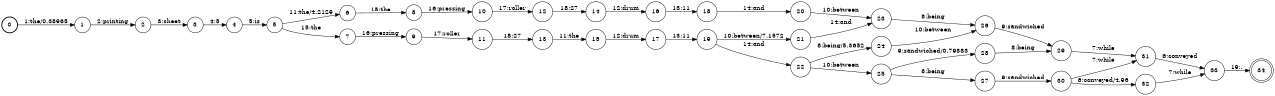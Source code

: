 digraph FST {
rankdir = LR;
size = "8.5,11";
label = "";
center = 1;
orientation = Portrait;
ranksep = "0.4";
nodesep = "0.25";
0 [label = "0", shape = circle, style = bold, fontsize = 14]
	0 -> 1 [label = "1:the/0.38965", fontsize = 14];
1 [label = "1", shape = circle, style = solid, fontsize = 14]
	1 -> 2 [label = "2:printing", fontsize = 14];
2 [label = "2", shape = circle, style = solid, fontsize = 14]
	2 -> 3 [label = "3:sheet", fontsize = 14];
3 [label = "3", shape = circle, style = solid, fontsize = 14]
	3 -> 4 [label = "4:5", fontsize = 14];
4 [label = "4", shape = circle, style = solid, fontsize = 14]
	4 -> 5 [label = "5:is", fontsize = 14];
5 [label = "5", shape = circle, style = solid, fontsize = 14]
	5 -> 6 [label = "11:the/4.2129", fontsize = 14];
	5 -> 7 [label = "15:the", fontsize = 14];
6 [label = "6", shape = circle, style = solid, fontsize = 14]
	6 -> 8 [label = "15:the", fontsize = 14];
7 [label = "7", shape = circle, style = solid, fontsize = 14]
	7 -> 9 [label = "16:pressing", fontsize = 14];
8 [label = "8", shape = circle, style = solid, fontsize = 14]
	8 -> 10 [label = "16:pressing", fontsize = 14];
9 [label = "9", shape = circle, style = solid, fontsize = 14]
	9 -> 11 [label = "17:roller", fontsize = 14];
10 [label = "10", shape = circle, style = solid, fontsize = 14]
	10 -> 12 [label = "17:roller", fontsize = 14];
11 [label = "11", shape = circle, style = solid, fontsize = 14]
	11 -> 13 [label = "18:27", fontsize = 14];
12 [label = "12", shape = circle, style = solid, fontsize = 14]
	12 -> 14 [label = "18:27", fontsize = 14];
13 [label = "13", shape = circle, style = solid, fontsize = 14]
	13 -> 15 [label = "11:the", fontsize = 14];
14 [label = "14", shape = circle, style = solid, fontsize = 14]
	14 -> 16 [label = "12:drum", fontsize = 14];
15 [label = "15", shape = circle, style = solid, fontsize = 14]
	15 -> 17 [label = "12:drum", fontsize = 14];
16 [label = "16", shape = circle, style = solid, fontsize = 14]
	16 -> 18 [label = "13:11", fontsize = 14];
17 [label = "17", shape = circle, style = solid, fontsize = 14]
	17 -> 19 [label = "13:11", fontsize = 14];
18 [label = "18", shape = circle, style = solid, fontsize = 14]
	18 -> 20 [label = "14:and", fontsize = 14];
19 [label = "19", shape = circle, style = solid, fontsize = 14]
	19 -> 21 [label = "10:between/7.1572", fontsize = 14];
	19 -> 22 [label = "14:and", fontsize = 14];
20 [label = "20", shape = circle, style = solid, fontsize = 14]
	20 -> 23 [label = "10:between", fontsize = 14];
21 [label = "21", shape = circle, style = solid, fontsize = 14]
	21 -> 23 [label = "14:and", fontsize = 14];
22 [label = "22", shape = circle, style = solid, fontsize = 14]
	22 -> 24 [label = "8:being/5.3652", fontsize = 14];
	22 -> 25 [label = "10:between", fontsize = 14];
23 [label = "23", shape = circle, style = solid, fontsize = 14]
	23 -> 26 [label = "8:being", fontsize = 14];
24 [label = "24", shape = circle, style = solid, fontsize = 14]
	24 -> 26 [label = "10:between", fontsize = 14];
25 [label = "25", shape = circle, style = solid, fontsize = 14]
	25 -> 27 [label = "8:being", fontsize = 14];
	25 -> 28 [label = "9:sandwiched/0.79883", fontsize = 14];
26 [label = "26", shape = circle, style = solid, fontsize = 14]
	26 -> 29 [label = "9:sandwiched", fontsize = 14];
27 [label = "27", shape = circle, style = solid, fontsize = 14]
	27 -> 30 [label = "9:sandwiched", fontsize = 14];
28 [label = "28", shape = circle, style = solid, fontsize = 14]
	28 -> 29 [label = "8:being", fontsize = 14];
29 [label = "29", shape = circle, style = solid, fontsize = 14]
	29 -> 31 [label = "7:while", fontsize = 14];
30 [label = "30", shape = circle, style = solid, fontsize = 14]
	30 -> 32 [label = "6:conveyed/4.96", fontsize = 14];
	30 -> 31 [label = "7:while", fontsize = 14];
31 [label = "31", shape = circle, style = solid, fontsize = 14]
	31 -> 33 [label = "6:conveyed", fontsize = 14];
32 [label = "32", shape = circle, style = solid, fontsize = 14]
	32 -> 33 [label = "7:while", fontsize = 14];
33 [label = "33", shape = circle, style = solid, fontsize = 14]
	33 -> 34 [label = "19:.", fontsize = 14];
34 [label = "34", shape = doublecircle, style = solid, fontsize = 14]
}
